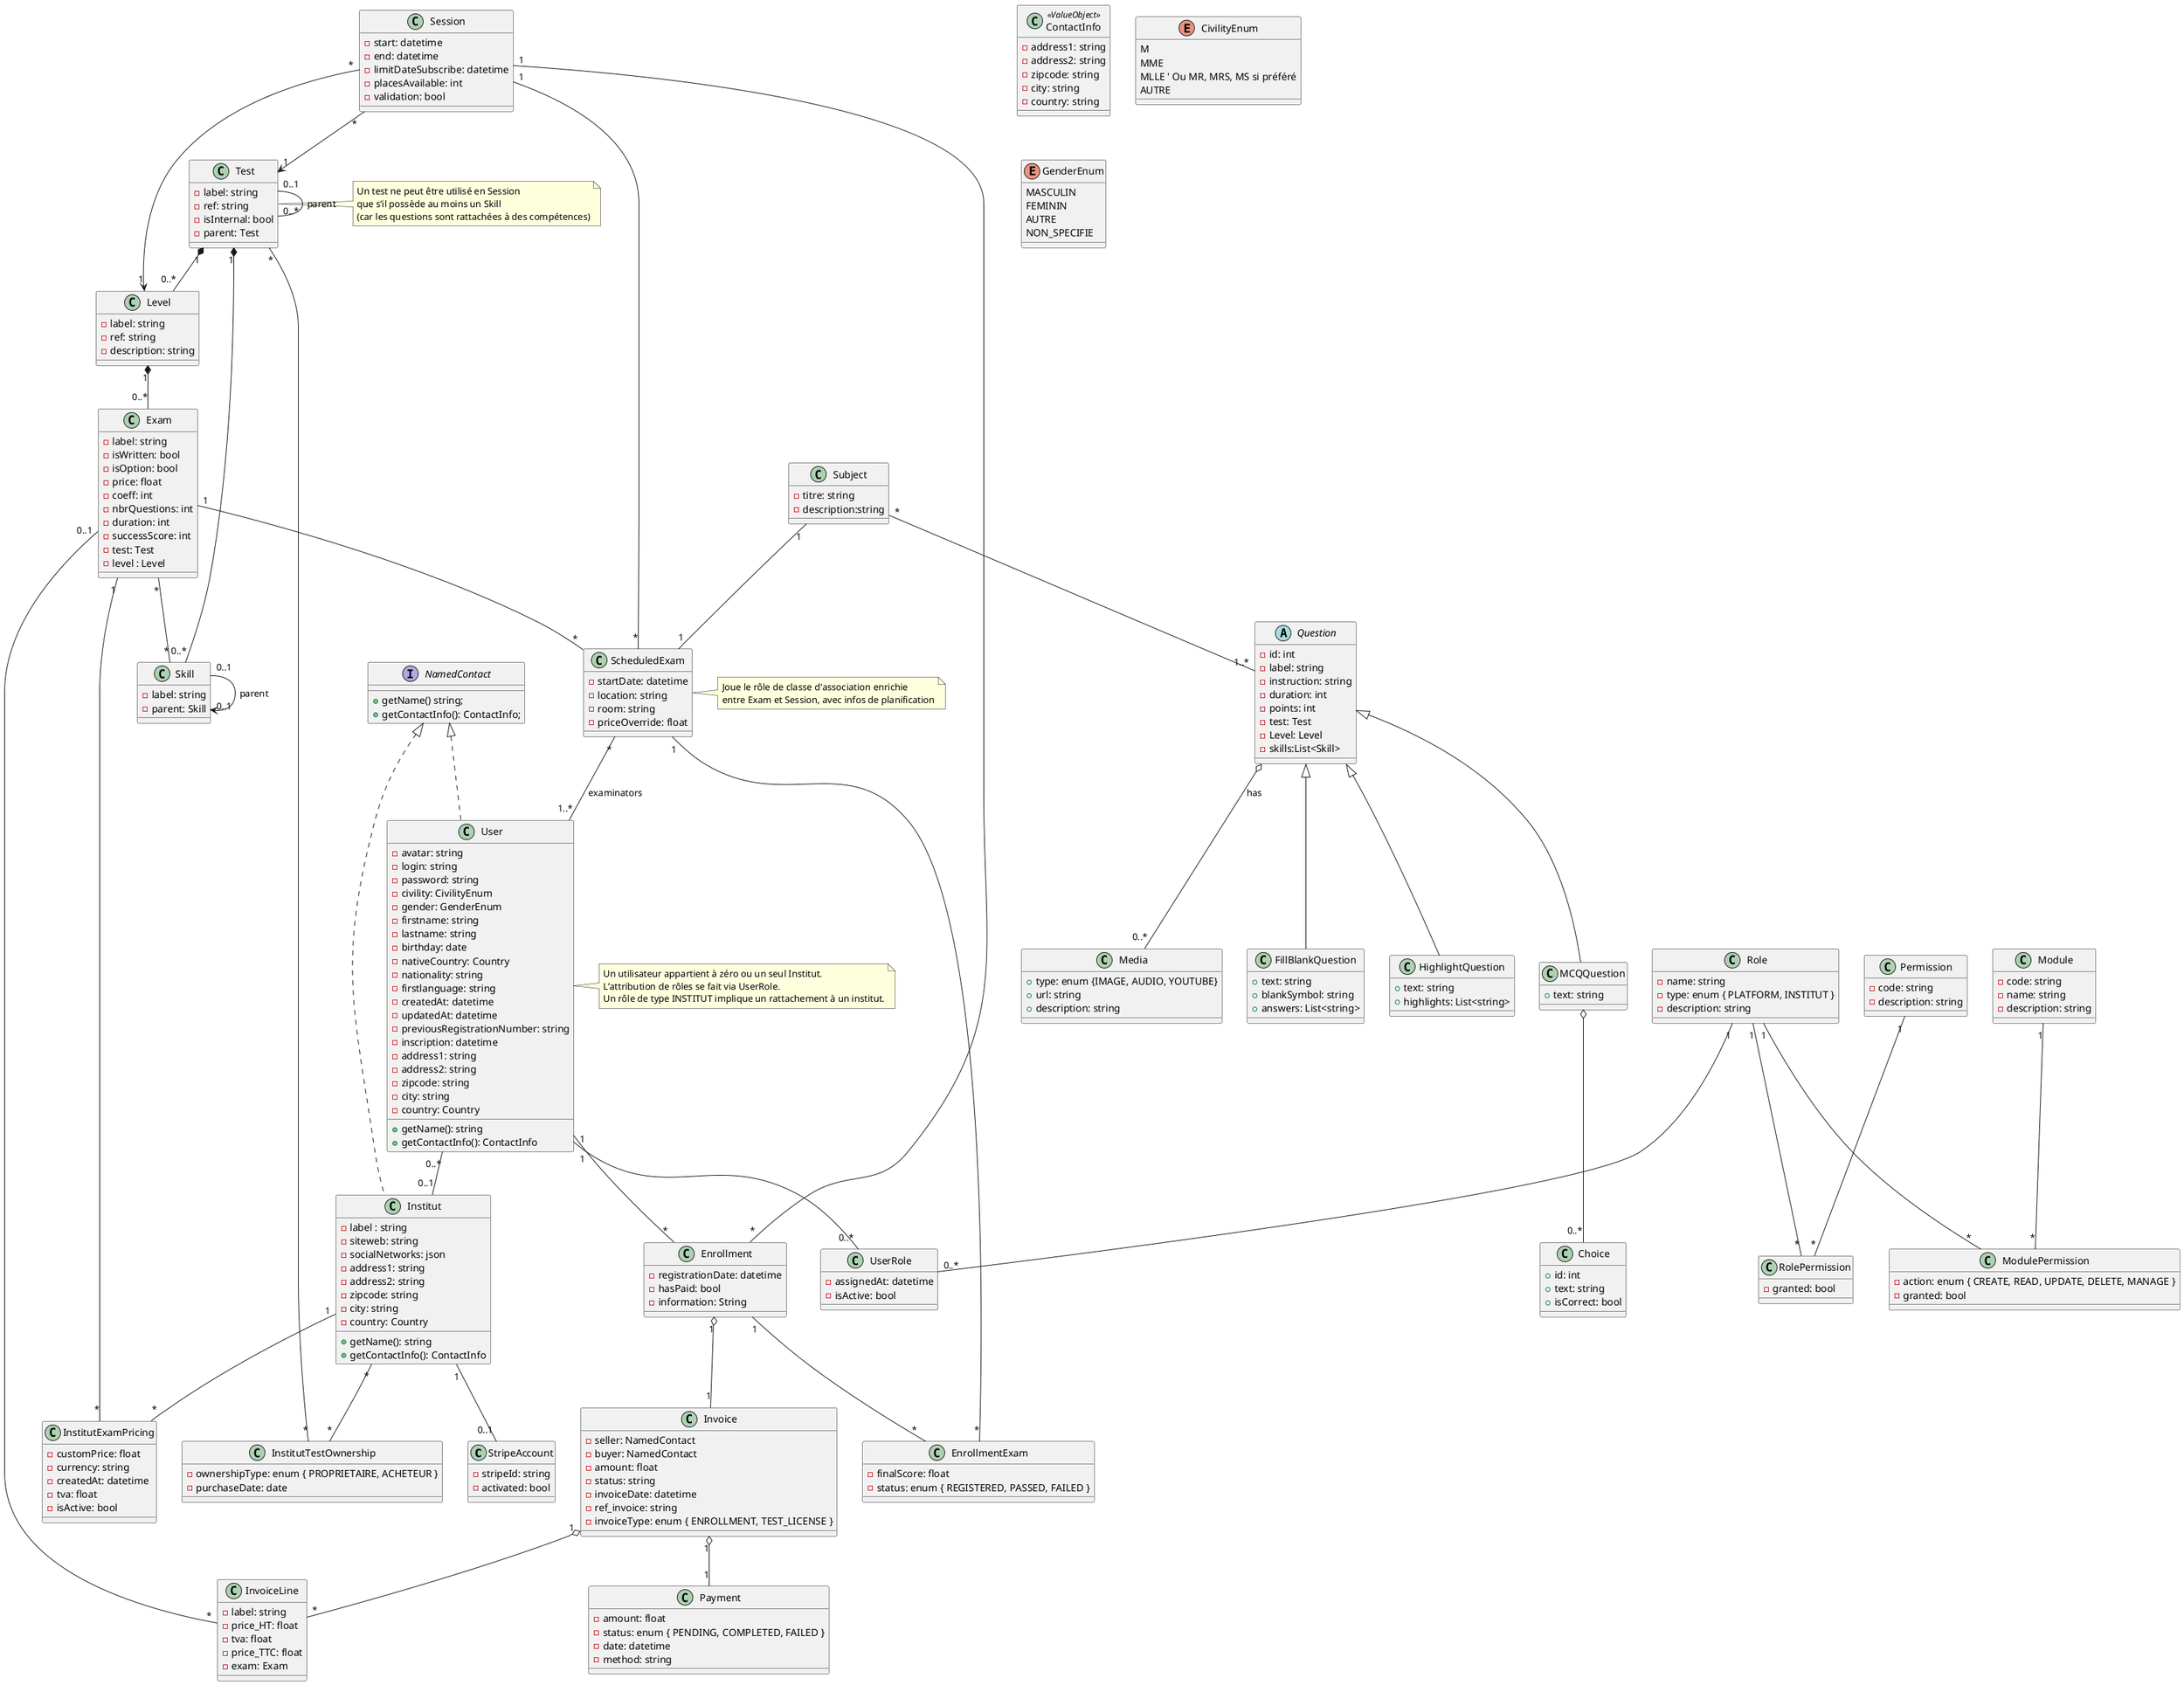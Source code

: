 @startuml




class StripeAccount {
  -stripeId: string
  -activated: bool
}

class ContactInfo <<ValueObject>> {
    -address1: string
    -address2: string
    -zipcode: string
    -city: string
    -country: string
}

interface NamedContact {
    +getName() string;
    +getContactInfo(): ContactInfo;
}

class Institut   implements NamedContact {
    -label : string
    -siteweb: string
    -socialNetworks: json
    -address1: string
    -address2: string
    -zipcode: string
    -city: string
    -country: Country
    +getName(): string
    +getContactInfo(): ContactInfo
}

enum CivilityEnum {
 M
 MME
 MLLE ' Ou MR, MRS, MS si préféré
 AUTRE
}
enum GenderEnum {
 MASCULIN
 FEMININ
 AUTRE
 NON_SPECIFIE
}
class User implements NamedContact  {
    -avatar: string
    -login: string
    -password: string
    -civility: CivilityEnum
    -gender: GenderEnum
    -firstname: string
    -lastname: string
    -birthday: date
    -nativeCountry: Country
    -nationality: string
    -firstlanguage: string
    -createdAt: datetime
    -updatedAt: datetime
    -previousRegistrationNumber: string
    -inscription: datetime
    -address1: string
    -address2: string
    -zipcode: string
    -city: string
    -country: Country
    +getName(): string
    +getContactInfo(): ContactInfo
}

class InstitutTestOwnership {
    -ownershipType: enum { PROPRIETAIRE, ACHETEUR }
    -purchaseDate: date
}

class Test {
    -label: string
    -ref: string
    -isInternal: bool
    -parent: Test
}

class Level {
    -label: string
    -ref: string
    -description: string
}

class Session {
    -start: datetime
    -end: datetime
    -limitDateSubscribe: datetime
    -placesAvailable: int
    -validation: bool
}

class Payment {
    -amount: float
    -status: enum { PENDING, COMPLETED, FAILED }
    -date: datetime
    -method: string
}

class Invoice {
    -seller: NamedContact
    -buyer: NamedContact
    -amount: float
    -status: string
    -invoiceDate: datetime
    -ref_invoice: string
    -invoiceType: enum { ENROLLMENT, TEST_LICENSE }
}

class InvoiceLine {
    -label: string
    -price_HT: float
    -tva: float
    -price_TTC: float
    -exam: Exam
}



class Enrollment  {
    -registrationDate: datetime
    -hasPaid: bool
    -information: String
}

class Exam {
    -label: string
    -isWritten: bool
    -isOption: bool
    -price: float
    -coeff: int
    -nbrQuestions: int
    -duration: int
    -successScore: int
    -test: Test
    -level : Level
}

class EnrollmentExam {
    -finalScore: float
    -status: enum { REGISTERED, PASSED, FAILED }
}

class ScheduledExam {
    -startDate: datetime
    -location: string
    -room: string
    -priceOverride: float
}

class InstitutExamPricing {
    -customPrice: float
    -currency: string
    -createdAt: datetime
    -tva: float
    -isActive: bool
}

class Skill {
    -label: string
    -parent: Skill
}

Exam "*" -- "*" Skill
Skill "0..1" -> "0..1" Skill : parent

Test "1" *-- "0..*" Skill
Test "1" *-- "0..*" Level
Level "1" *-- "0..*" Exam

User "0..*" -- "0..1" Institut
Enrollment "1" o-- "1" Invoice
Session "1" -- "*" ScheduledExam
Exam "1" -- "*" ScheduledExam

Enrollment "1" -- "*" EnrollmentExam
EnrollmentExam "*" -- "1" ScheduledExam

Institut "1" -- "*" InstitutExamPricing
Institut "1" -- "0..1" StripeAccount

Exam "1" -- "*" InstitutExamPricing


Institut "*" -- "*" InstitutTestOwnership

InvoiceLine "*" -- "0..1" Exam

Invoice "1" o-- "1" Payment
Invoice "1" o-- "*" InvoiceLine

Session "*" --> "1" Test
Session "*" --> "1" Level
Session "1" -- "*" Enrollment

Test "*" -- "*" InstitutTestOwnership

Test "0..1" -- "0..*" Test : parent
User "1" -- "*" Enrollment

note right of Test
  Un test ne peut être utilisé en Session
  que s’il possède au moins un Skill
  (car les questions sont rattachées à des compétences)
end note


abstract class Question {
    -id: int
    -label: string
    -instruction: string
    -duration: int
    -points: int
    -test: Test
    -Level: Level
    -skills:List<Skill>
}


class MCQQuestion {
    +text: string
}

class FillBlankQuestion {
    +text: string
    +blankSymbol: string
    +answers: List<string>
}

class HighlightQuestion {
    +text: string
    +highlights: List<string>
}



class Choice {
    +id: int
    +text: string
    +isCorrect: bool
}

class Media {
    +type: enum {IMAGE, AUDIO, YOUTUBE}
    +url: string
    +description: string
}

class Subject {
    -titre: string
    -description:string

}






Subject "*" -- "1..*" Question
Question o-- "0..*" Media : has
Question <|-- MCQQuestion
Question <|-- FillBlankQuestion
Question <|-- HighlightQuestion

Subject "1" -- "1" ScheduledExam

MCQQuestion o-- "0..*" Choice

ScheduledExam "*" -- "1..*" User : examinators


class Role {
    -name: string
    -type: enum { PLATFORM, INSTITUT }
    -description: string
}

class Permission {
    -code: string
    -description: string
}

class UserRole {
    -assignedAt: datetime
    -isActive: bool
}

class RolePermission {
    -granted: bool
}

class Module {
    -code: string
    -name: string
    -description: string
}

class ModulePermission {
    -action: enum { CREATE, READ, UPDATE, DELETE, MANAGE }
    -granted: bool
}

User "1" -- "0..*" UserRole
Role "1" -- "0..*" UserRole
Role "1" -- "*" RolePermission
Permission "1" -- "*" RolePermission

Role "1" -- "*" ModulePermission
Module "1" -- "*" ModulePermission

note right of User
  Un utilisateur appartient à zéro ou un seul Institut.
  L’attribution de rôles se fait via UserRole.
  Un rôle de type INSTITUT implique un rattachement à un institut.
end note

note right of ScheduledExam
  Joue le rôle de classe d'association enrichie
  entre Exam et Session, avec infos de planification
end note

@enduml